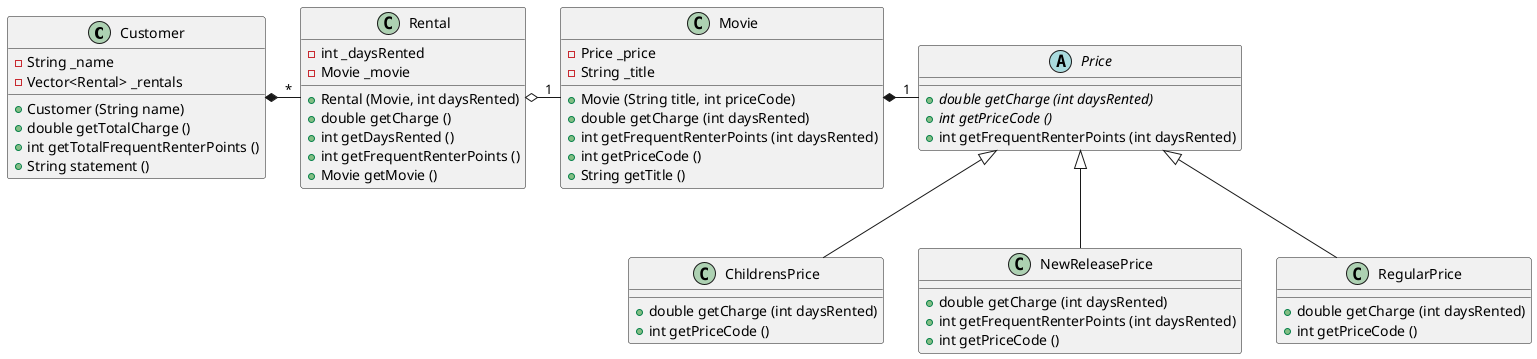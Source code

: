 @startuml
Customer *- "*" Rental
Rental   o- "1" Movie
Movie    *- "1" Price
Price    ^-- ChildrensPrice
Price    ^-- NewReleasePrice
Price    ^-- RegularPrice

class Customer {
    - String _name
    - Vector<Rental> _rentals
    + Customer (String name)
    + double getTotalCharge ()
    + int getTotalFrequentRenterPoints ()
    + String statement ()
    }

class Rental {
    - int _daysRented
    - Movie _movie
    + Rental (Movie, int daysRented)
    + double getCharge ()
    + int getDaysRented ()
    + int getFrequentRenterPoints ()
    + Movie getMovie ()
    }

class Movie {
    - Price _price
    - String _title
    + Movie (String title, int priceCode)
    + double getCharge (int daysRented)
    + int getFrequentRenterPoints (int daysRented)
    + int getPriceCode ()
    + String getTitle ()
    }

abstract class Price {
    + {abstract} double getCharge (int daysRented)
    + {abstract} int getPriceCode ()
    + int getFrequentRenterPoints (int daysRented)
    }

class ChildrensPrice {
    + double getCharge (int daysRented)
    + int getPriceCode ()
    }

class NewReleasePrice {
    + double getCharge (int daysRented)
    + int getFrequentRenterPoints (int daysRented)
    + int getPriceCode ()
    }

class RegularPrice {
    + double getCharge (int daysRented)
    + int getPriceCode ()
    }

@enduml
